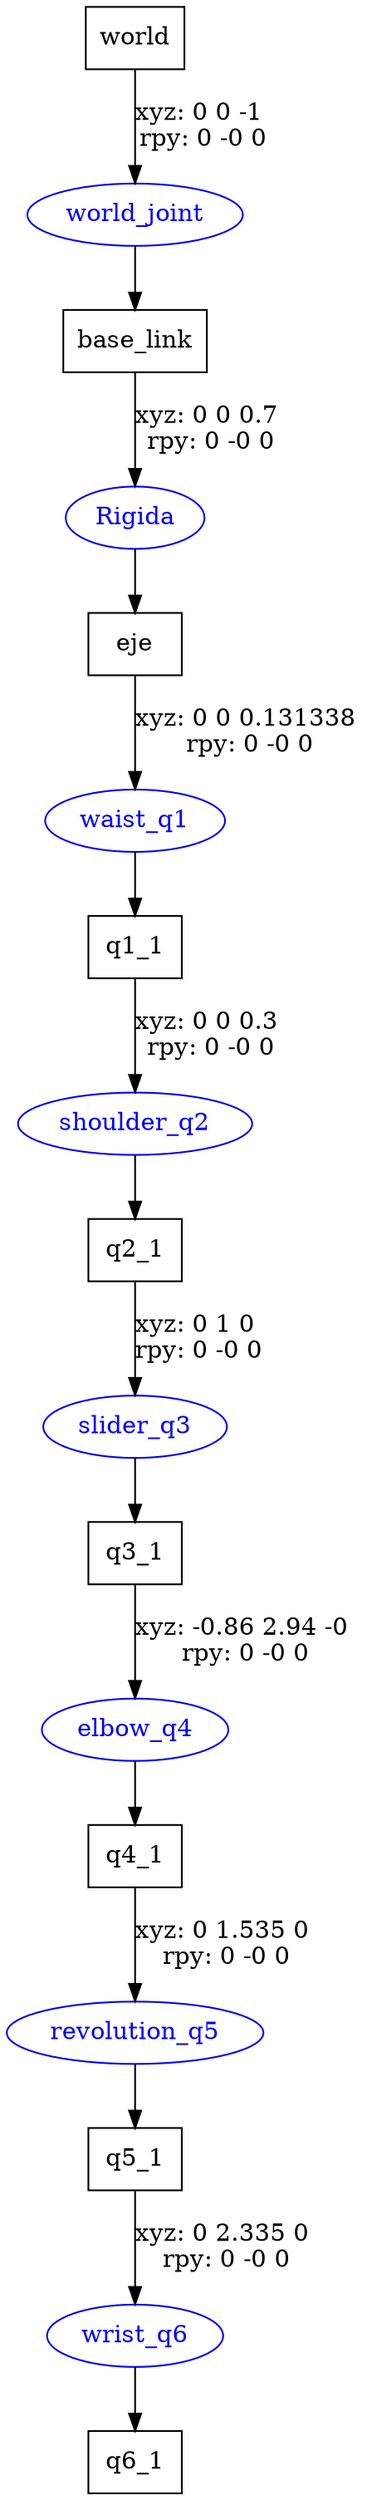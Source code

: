 digraph G {
node [shape=box];
"world" [label="world"];
"base_link" [label="base_link"];
"eje" [label="eje"];
"q1_1" [label="q1_1"];
"q2_1" [label="q2_1"];
"q3_1" [label="q3_1"];
"q4_1" [label="q4_1"];
"q5_1" [label="q5_1"];
"q6_1" [label="q6_1"];
node [shape=ellipse, color=blue, fontcolor=blue];
"world" -> "world_joint" [label="xyz: 0 0 -1 \nrpy: 0 -0 0"]
"world_joint" -> "base_link"
"base_link" -> "Rigida" [label="xyz: 0 0 0.7 \nrpy: 0 -0 0"]
"Rigida" -> "eje"
"eje" -> "waist_q1" [label="xyz: 0 0 0.131338 \nrpy: 0 -0 0"]
"waist_q1" -> "q1_1"
"q1_1" -> "shoulder_q2" [label="xyz: 0 0 0.3 \nrpy: 0 -0 0"]
"shoulder_q2" -> "q2_1"
"q2_1" -> "slider_q3" [label="xyz: 0 1 0 \nrpy: 0 -0 0"]
"slider_q3" -> "q3_1"
"q3_1" -> "elbow_q4" [label="xyz: -0.86 2.94 -0 \nrpy: 0 -0 0"]
"elbow_q4" -> "q4_1"
"q4_1" -> "revolution_q5" [label="xyz: 0 1.535 0 \nrpy: 0 -0 0"]
"revolution_q5" -> "q5_1"
"q5_1" -> "wrist_q6" [label="xyz: 0 2.335 0 \nrpy: 0 -0 0"]
"wrist_q6" -> "q6_1"
}
